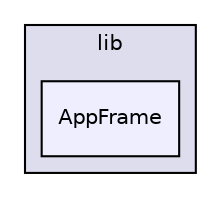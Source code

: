 digraph "AppFrame" {
  compound=true
  node [ fontsize="10", fontname="Helvetica"];
  edge [ labelfontsize="10", labelfontname="Helvetica"];
  subgraph clusterdir_9f13e7e48b1dae88d68f6e470b94897e {
    graph [ bgcolor="#ddddee", pencolor="black", label="lib" fontname="Helvetica", fontsize="10", URL="dir_9f13e7e48b1dae88d68f6e470b94897e.html"]
  dir_1a0678982ae9a7d588e3e21bf7a12aa4 [shape=box, label="AppFrame", style="filled", fillcolor="#eeeeff", pencolor="black", URL="dir_1a0678982ae9a7d588e3e21bf7a12aa4.html"];
  }
}
